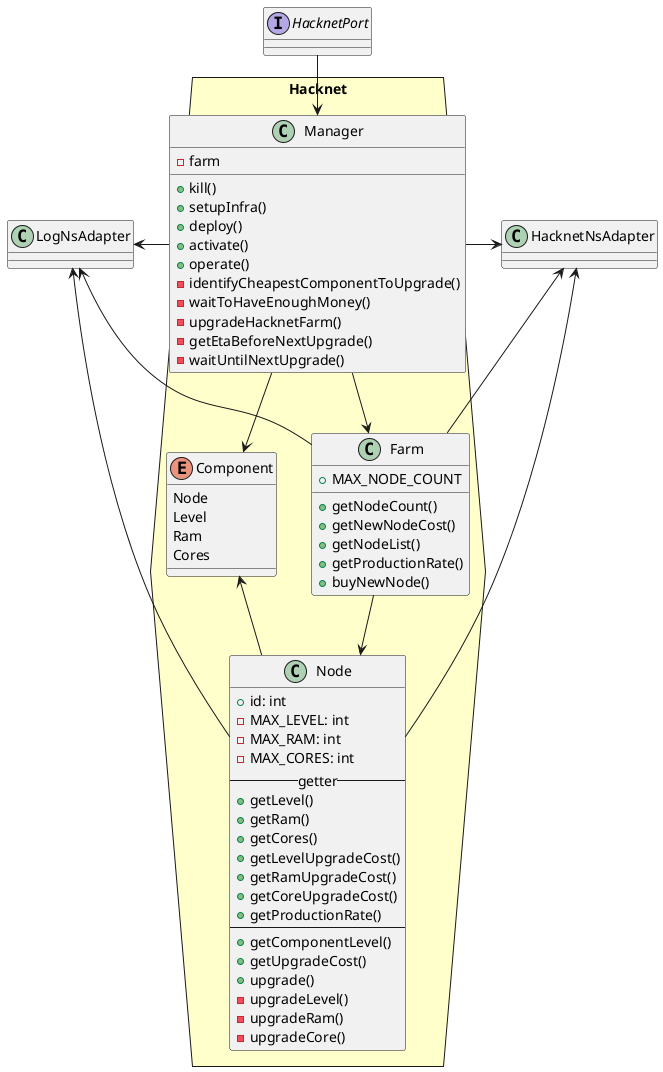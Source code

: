 @startuml

interface HacknetPort
class HacknetNsAdapter
class LogNsAdapter

hexagon Hacknet #Business {

    class Manager {
        -farm
        +kill()
        +setupInfra()
        +deploy()
        +activate()
        +operate()
        -identifyCheapestComponentToUpgrade()
        -waitToHaveEnoughMoney()
        -upgradeHacknetFarm()
        -getEtaBeforeNextUpgrade()
        -waitUntilNextUpgrade()
    }

    class Farm {
        +MAX_NODE_COUNT
        +getNodeCount()
        +getNewNodeCost()
        +getNodeList()
        +getProductionRate()
        +buyNewNode()
    }

    class Node {
        +id: int
        -MAX_LEVEL: int
        -MAX_RAM: int
        -MAX_CORES: int
        --getter--
        +getLevel()
        +getRam()
        +getCores()
        +getLevelUpgradeCost()
        +getRamUpgradeCost()
        +getCoreUpgradeCost()
        +getProductionRate()
        --
        +getComponentLevel()
        +getUpgradeCost()
        +upgrade()
        -upgradeLevel()
        -upgradeRam()
        -upgradeCore()
    }

    enum Component {
        Node
        Level
        Ram
        Cores
    }
}

' Driven by
    HacknetPort --> Manager

' Hexagon
    Manager -d-> Farm
    Manager --> Component
    Farm --> Node
    Node -u-> Component

' Driver
    Manager -r-> HacknetNsAdapter
    Manager -l-> LogNsAdapter
    Farm -u-> HacknetNsAdapter
    Farm -u-> LogNsAdapter
    Node -u-> HacknetNsAdapter
    Node -u-> LogNsAdapter

@enduml